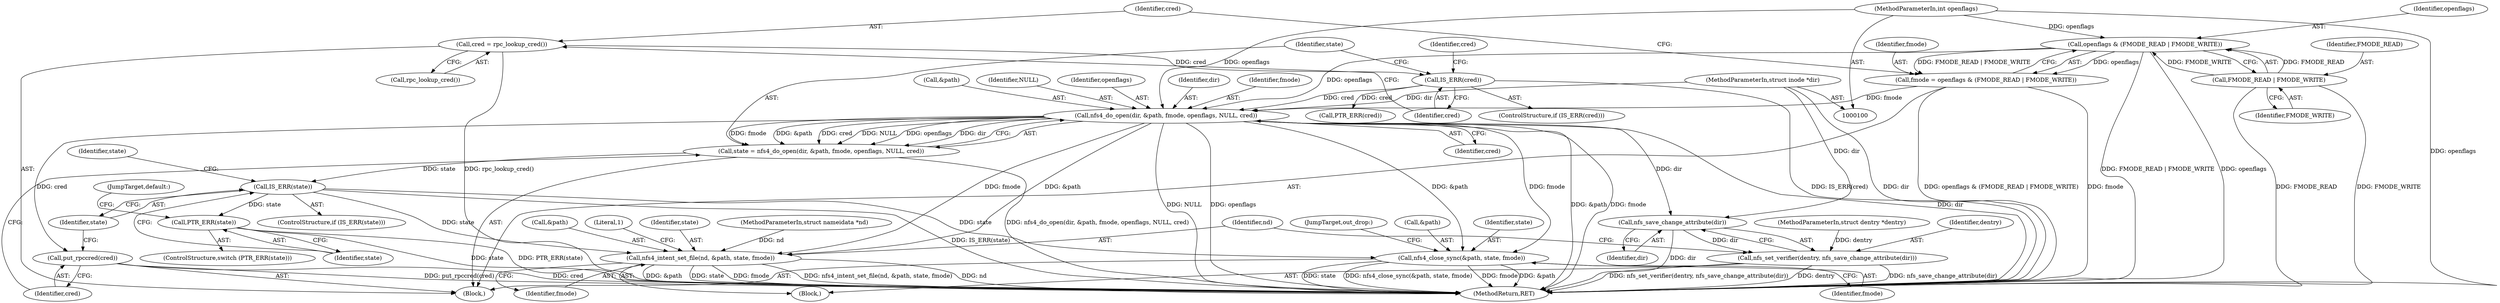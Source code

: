 digraph "0_linux_dc0b027dfadfcb8a5504f7d8052754bf8d501ab9_16@API" {
"1000128" [label="(Call,nfs4_do_open(dir, &path, fmode, openflags, NULL, cred))"];
"1000101" [label="(MethodParameterIn,struct inode *dir)"];
"1000110" [label="(Call,fmode = openflags & (FMODE_READ | FMODE_WRITE))"];
"1000112" [label="(Call,openflags & (FMODE_READ | FMODE_WRITE))"];
"1000103" [label="(MethodParameterIn,int openflags)"];
"1000114" [label="(Call,FMODE_READ | FMODE_WRITE)"];
"1000121" [label="(Call,IS_ERR(cred))"];
"1000117" [label="(Call,cred = rpc_lookup_cred())"];
"1000126" [label="(Call,state = nfs4_do_open(dir, &path, fmode, openflags, NULL, cred))"];
"1000139" [label="(Call,IS_ERR(state))"];
"1000143" [label="(Call,PTR_ERR(state))"];
"1000174" [label="(Call,nfs4_intent_set_file(nd, &path, state, fmode))"];
"1000182" [label="(Call,nfs4_close_sync(&path, state, fmode))"];
"1000136" [label="(Call,put_rpccred(cred))"];
"1000172" [label="(Call,nfs_save_change_attribute(dir))"];
"1000170" [label="(Call,nfs_set_verifier(dentry, nfs_save_change_attribute(dir)))"];
"1000185" [label="(Identifier,state)"];
"1000135" [label="(Identifier,cred)"];
"1000119" [label="(Call,rpc_lookup_cred())"];
"1000138" [label="(ControlStructure,if (IS_ERR(state)))"];
"1000104" [label="(MethodParameterIn,struct nameidata *nd)"];
"1000129" [label="(Identifier,dir)"];
"1000128" [label="(Call,nfs4_do_open(dir, &path, fmode, openflags, NULL, cred))"];
"1000103" [label="(MethodParameterIn,int openflags)"];
"1000116" [label="(Identifier,FMODE_WRITE)"];
"1000111" [label="(Identifier,fmode)"];
"1000187" [label="(JumpTarget,out_drop:)"];
"1000115" [label="(Identifier,FMODE_READ)"];
"1000142" [label="(ControlStructure,switch (PTR_ERR(state)))"];
"1000175" [label="(Identifier,nd)"];
"1000127" [label="(Identifier,state)"];
"1000132" [label="(Identifier,fmode)"];
"1000122" [label="(Identifier,cred)"];
"1000130" [label="(Call,&path)"];
"1000176" [label="(Call,&path)"];
"1000169" [label="(Block,)"];
"1000179" [label="(Identifier,fmode)"];
"1000136" [label="(Call,put_rpccred(cred))"];
"1000192" [label="(MethodReturn,RET)"];
"1000125" [label="(Identifier,cred)"];
"1000170" [label="(Call,nfs_set_verifier(dentry, nfs_save_change_attribute(dir)))"];
"1000140" [label="(Identifier,state)"];
"1000143" [label="(Call,PTR_ERR(state))"];
"1000181" [label="(Literal,1)"];
"1000134" [label="(Identifier,NULL)"];
"1000159" [label="(JumpTarget,default:)"];
"1000174" [label="(Call,nfs4_intent_set_file(nd, &path, state, fmode))"];
"1000121" [label="(Call,IS_ERR(cred))"];
"1000133" [label="(Identifier,openflags)"];
"1000110" [label="(Call,fmode = openflags & (FMODE_READ | FMODE_WRITE))"];
"1000102" [label="(MethodParameterIn,struct dentry *dentry)"];
"1000164" [label="(Identifier,state)"];
"1000178" [label="(Identifier,state)"];
"1000172" [label="(Call,nfs_save_change_attribute(dir))"];
"1000182" [label="(Call,nfs4_close_sync(&path, state, fmode))"];
"1000113" [label="(Identifier,openflags)"];
"1000173" [label="(Identifier,dir)"];
"1000112" [label="(Call,openflags & (FMODE_READ | FMODE_WRITE))"];
"1000186" [label="(Identifier,fmode)"];
"1000114" [label="(Call,FMODE_READ | FMODE_WRITE)"];
"1000126" [label="(Call,state = nfs4_do_open(dir, &path, fmode, openflags, NULL, cred))"];
"1000183" [label="(Call,&path)"];
"1000101" [label="(MethodParameterIn,struct inode *dir)"];
"1000105" [label="(Block,)"];
"1000139" [label="(Call,IS_ERR(state))"];
"1000120" [label="(ControlStructure,if (IS_ERR(cred)))"];
"1000118" [label="(Identifier,cred)"];
"1000144" [label="(Identifier,state)"];
"1000137" [label="(Identifier,cred)"];
"1000171" [label="(Identifier,dentry)"];
"1000124" [label="(Call,PTR_ERR(cred))"];
"1000117" [label="(Call,cred = rpc_lookup_cred())"];
"1000128" -> "1000126"  [label="AST: "];
"1000128" -> "1000135"  [label="CFG: "];
"1000129" -> "1000128"  [label="AST: "];
"1000130" -> "1000128"  [label="AST: "];
"1000132" -> "1000128"  [label="AST: "];
"1000133" -> "1000128"  [label="AST: "];
"1000134" -> "1000128"  [label="AST: "];
"1000135" -> "1000128"  [label="AST: "];
"1000126" -> "1000128"  [label="CFG: "];
"1000128" -> "1000192"  [label="DDG: &path"];
"1000128" -> "1000192"  [label="DDG: fmode"];
"1000128" -> "1000192"  [label="DDG: dir"];
"1000128" -> "1000192"  [label="DDG: NULL"];
"1000128" -> "1000192"  [label="DDG: openflags"];
"1000128" -> "1000126"  [label="DDG: fmode"];
"1000128" -> "1000126"  [label="DDG: &path"];
"1000128" -> "1000126"  [label="DDG: cred"];
"1000128" -> "1000126"  [label="DDG: NULL"];
"1000128" -> "1000126"  [label="DDG: openflags"];
"1000128" -> "1000126"  [label="DDG: dir"];
"1000101" -> "1000128"  [label="DDG: dir"];
"1000110" -> "1000128"  [label="DDG: fmode"];
"1000112" -> "1000128"  [label="DDG: openflags"];
"1000103" -> "1000128"  [label="DDG: openflags"];
"1000121" -> "1000128"  [label="DDG: cred"];
"1000128" -> "1000136"  [label="DDG: cred"];
"1000128" -> "1000172"  [label="DDG: dir"];
"1000128" -> "1000174"  [label="DDG: &path"];
"1000128" -> "1000174"  [label="DDG: fmode"];
"1000128" -> "1000182"  [label="DDG: &path"];
"1000128" -> "1000182"  [label="DDG: fmode"];
"1000101" -> "1000100"  [label="AST: "];
"1000101" -> "1000192"  [label="DDG: dir"];
"1000101" -> "1000172"  [label="DDG: dir"];
"1000110" -> "1000105"  [label="AST: "];
"1000110" -> "1000112"  [label="CFG: "];
"1000111" -> "1000110"  [label="AST: "];
"1000112" -> "1000110"  [label="AST: "];
"1000118" -> "1000110"  [label="CFG: "];
"1000110" -> "1000192"  [label="DDG: openflags & (FMODE_READ | FMODE_WRITE)"];
"1000110" -> "1000192"  [label="DDG: fmode"];
"1000112" -> "1000110"  [label="DDG: openflags"];
"1000112" -> "1000110"  [label="DDG: FMODE_READ | FMODE_WRITE"];
"1000112" -> "1000114"  [label="CFG: "];
"1000113" -> "1000112"  [label="AST: "];
"1000114" -> "1000112"  [label="AST: "];
"1000112" -> "1000192"  [label="DDG: FMODE_READ | FMODE_WRITE"];
"1000112" -> "1000192"  [label="DDG: openflags"];
"1000103" -> "1000112"  [label="DDG: openflags"];
"1000114" -> "1000112"  [label="DDG: FMODE_READ"];
"1000114" -> "1000112"  [label="DDG: FMODE_WRITE"];
"1000103" -> "1000100"  [label="AST: "];
"1000103" -> "1000192"  [label="DDG: openflags"];
"1000114" -> "1000116"  [label="CFG: "];
"1000115" -> "1000114"  [label="AST: "];
"1000116" -> "1000114"  [label="AST: "];
"1000114" -> "1000192"  [label="DDG: FMODE_READ"];
"1000114" -> "1000192"  [label="DDG: FMODE_WRITE"];
"1000121" -> "1000120"  [label="AST: "];
"1000121" -> "1000122"  [label="CFG: "];
"1000122" -> "1000121"  [label="AST: "];
"1000125" -> "1000121"  [label="CFG: "];
"1000127" -> "1000121"  [label="CFG: "];
"1000121" -> "1000192"  [label="DDG: IS_ERR(cred)"];
"1000117" -> "1000121"  [label="DDG: cred"];
"1000121" -> "1000124"  [label="DDG: cred"];
"1000117" -> "1000105"  [label="AST: "];
"1000117" -> "1000119"  [label="CFG: "];
"1000118" -> "1000117"  [label="AST: "];
"1000119" -> "1000117"  [label="AST: "];
"1000122" -> "1000117"  [label="CFG: "];
"1000117" -> "1000192"  [label="DDG: rpc_lookup_cred()"];
"1000126" -> "1000105"  [label="AST: "];
"1000127" -> "1000126"  [label="AST: "];
"1000137" -> "1000126"  [label="CFG: "];
"1000126" -> "1000192"  [label="DDG: nfs4_do_open(dir, &path, fmode, openflags, NULL, cred)"];
"1000126" -> "1000139"  [label="DDG: state"];
"1000139" -> "1000138"  [label="AST: "];
"1000139" -> "1000140"  [label="CFG: "];
"1000140" -> "1000139"  [label="AST: "];
"1000144" -> "1000139"  [label="CFG: "];
"1000164" -> "1000139"  [label="CFG: "];
"1000139" -> "1000192"  [label="DDG: IS_ERR(state)"];
"1000139" -> "1000143"  [label="DDG: state"];
"1000139" -> "1000174"  [label="DDG: state"];
"1000139" -> "1000182"  [label="DDG: state"];
"1000143" -> "1000142"  [label="AST: "];
"1000143" -> "1000144"  [label="CFG: "];
"1000144" -> "1000143"  [label="AST: "];
"1000159" -> "1000143"  [label="CFG: "];
"1000143" -> "1000192"  [label="DDG: state"];
"1000143" -> "1000192"  [label="DDG: PTR_ERR(state)"];
"1000174" -> "1000169"  [label="AST: "];
"1000174" -> "1000179"  [label="CFG: "];
"1000175" -> "1000174"  [label="AST: "];
"1000176" -> "1000174"  [label="AST: "];
"1000178" -> "1000174"  [label="AST: "];
"1000179" -> "1000174"  [label="AST: "];
"1000181" -> "1000174"  [label="CFG: "];
"1000174" -> "1000192"  [label="DDG: &path"];
"1000174" -> "1000192"  [label="DDG: state"];
"1000174" -> "1000192"  [label="DDG: fmode"];
"1000174" -> "1000192"  [label="DDG: nfs4_intent_set_file(nd, &path, state, fmode)"];
"1000174" -> "1000192"  [label="DDG: nd"];
"1000104" -> "1000174"  [label="DDG: nd"];
"1000182" -> "1000105"  [label="AST: "];
"1000182" -> "1000186"  [label="CFG: "];
"1000183" -> "1000182"  [label="AST: "];
"1000185" -> "1000182"  [label="AST: "];
"1000186" -> "1000182"  [label="AST: "];
"1000187" -> "1000182"  [label="CFG: "];
"1000182" -> "1000192"  [label="DDG: state"];
"1000182" -> "1000192"  [label="DDG: nfs4_close_sync(&path, state, fmode)"];
"1000182" -> "1000192"  [label="DDG: fmode"];
"1000182" -> "1000192"  [label="DDG: &path"];
"1000136" -> "1000105"  [label="AST: "];
"1000136" -> "1000137"  [label="CFG: "];
"1000137" -> "1000136"  [label="AST: "];
"1000140" -> "1000136"  [label="CFG: "];
"1000136" -> "1000192"  [label="DDG: put_rpccred(cred)"];
"1000136" -> "1000192"  [label="DDG: cred"];
"1000172" -> "1000170"  [label="AST: "];
"1000172" -> "1000173"  [label="CFG: "];
"1000173" -> "1000172"  [label="AST: "];
"1000170" -> "1000172"  [label="CFG: "];
"1000172" -> "1000192"  [label="DDG: dir"];
"1000172" -> "1000170"  [label="DDG: dir"];
"1000170" -> "1000169"  [label="AST: "];
"1000171" -> "1000170"  [label="AST: "];
"1000175" -> "1000170"  [label="CFG: "];
"1000170" -> "1000192"  [label="DDG: nfs_save_change_attribute(dir)"];
"1000170" -> "1000192"  [label="DDG: nfs_set_verifier(dentry, nfs_save_change_attribute(dir))"];
"1000170" -> "1000192"  [label="DDG: dentry"];
"1000102" -> "1000170"  [label="DDG: dentry"];
}
